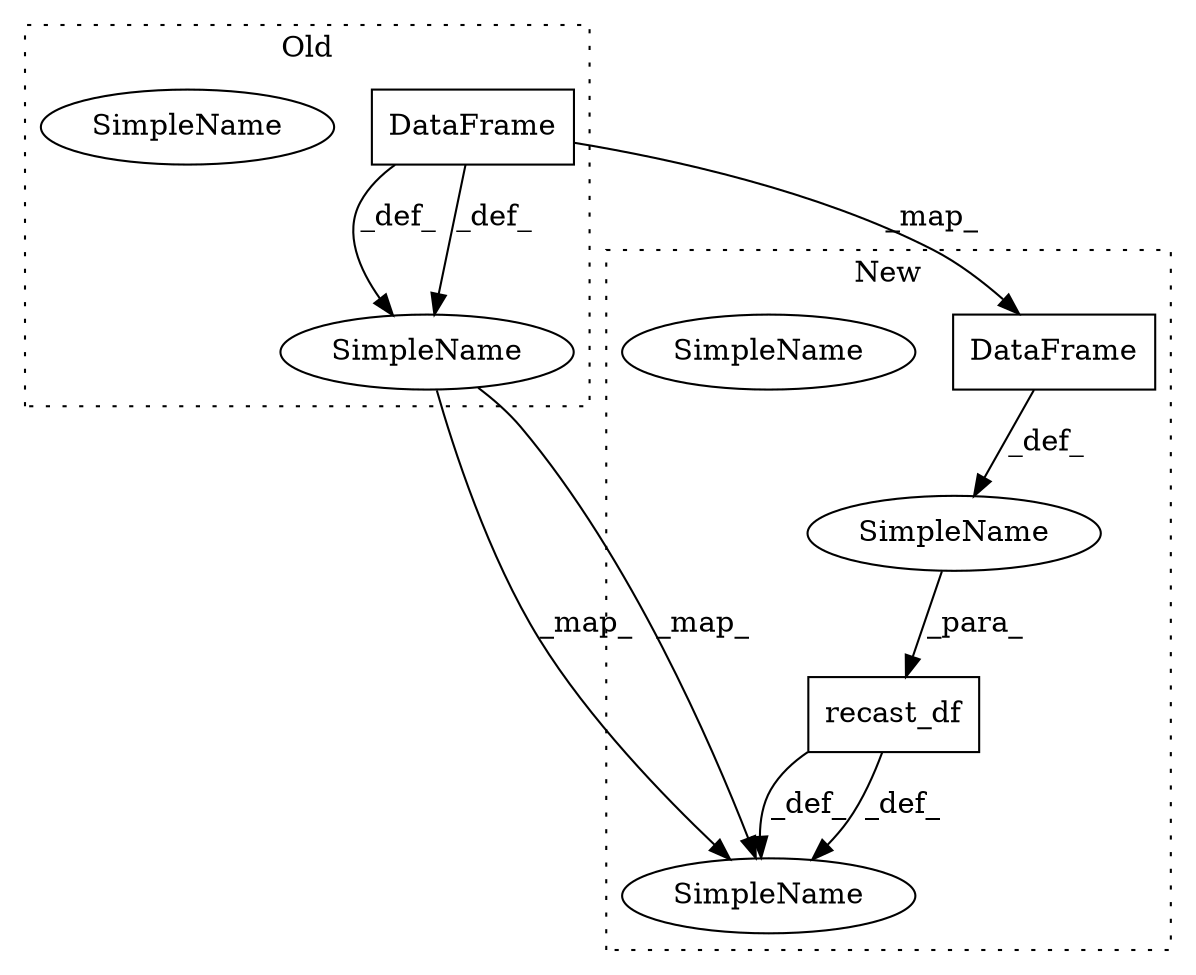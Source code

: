 digraph G {
subgraph cluster0 {
1 [label="DataFrame" a="32" s="4086,4116" l="10,1" shape="box"];
3 [label="SimpleName" a="42" s="4072" l="6" shape="ellipse"];
6 [label="SimpleName" a="42" s="4072" l="6" shape="ellipse"];
label = "Old";
style="dotted";
}
subgraph cluster1 {
2 [label="DataFrame" a="32" s="4155,4185" l="10,1" shape="box"];
4 [label="SimpleName" a="42" s="4131" l="6" shape="ellipse"];
5 [label="SimpleName" a="42" s="4131" l="6" shape="ellipse"];
7 [label="SimpleName" a="42" s="" l="" shape="ellipse"];
8 [label="recast_df" a="32" s="4138,4186" l="10,1" shape="box"];
label = "New";
style="dotted";
}
1 -> 6 [label="_def_"];
1 -> 2 [label="_map_"];
1 -> 6 [label="_def_"];
2 -> 7 [label="_def_"];
6 -> 5 [label="_map_"];
6 -> 5 [label="_map_"];
7 -> 8 [label="_para_"];
8 -> 5 [label="_def_"];
8 -> 5 [label="_def_"];
}